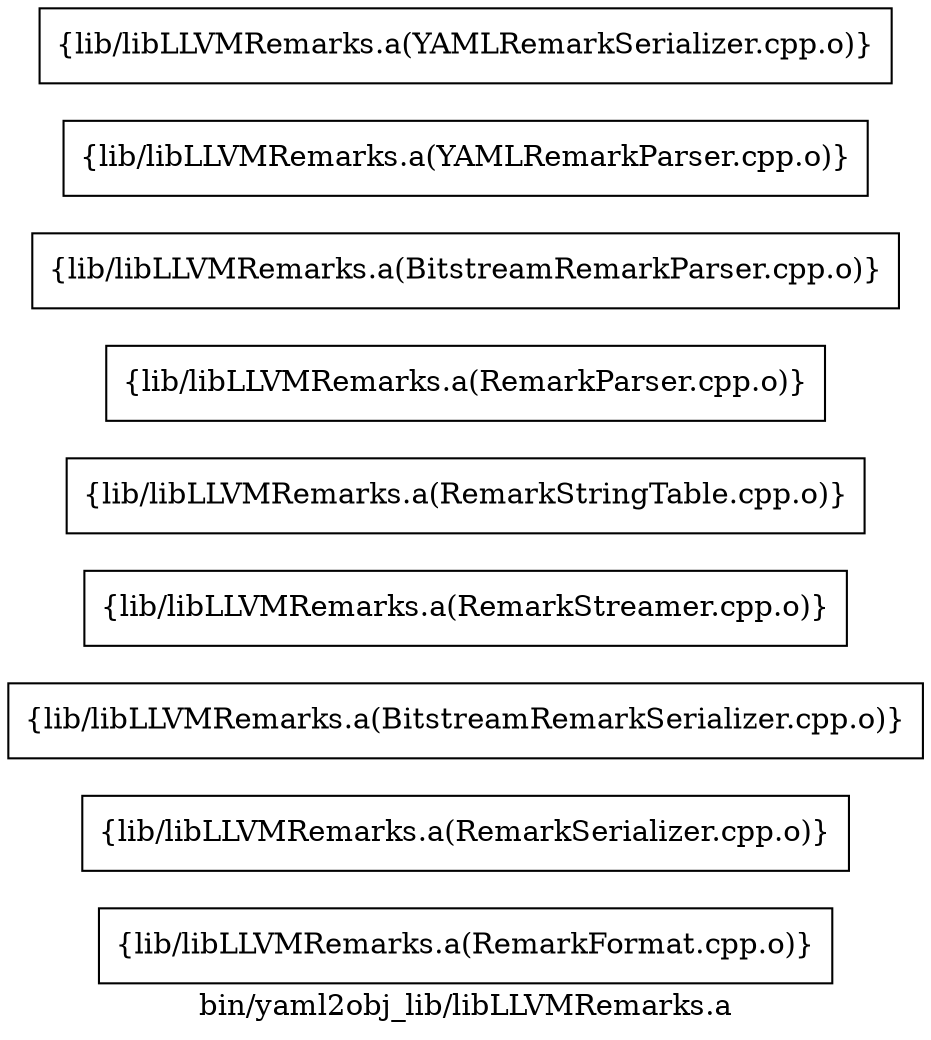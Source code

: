 digraph "bin/yaml2obj_lib/libLLVMRemarks.a" {
	label="bin/yaml2obj_lib/libLLVMRemarks.a";
	rankdir=LR;

	Node0x564099f324b8 [shape=record,shape=box,group=0,label="{lib/libLLVMRemarks.a(RemarkFormat.cpp.o)}"];
	Node0x564099f313d8 [shape=record,shape=box,group=0,label="{lib/libLLVMRemarks.a(RemarkSerializer.cpp.o)}"];
	Node0x564099f30ac8 [shape=record,shape=box,group=0,label="{lib/libLLVMRemarks.a(BitstreamRemarkSerializer.cpp.o)}"];
	Node0x564099f30d48 [shape=record,shape=box,group=0,label="{lib/libLLVMRemarks.a(RemarkStreamer.cpp.o)}"];
	Node0x564099f30708 [shape=record,shape=box,group=0,label="{lib/libLLVMRemarks.a(RemarkStringTable.cpp.o)}"];
	Node0x564099f2ddc8 [shape=record,shape=box,group=0,label="{lib/libLLVMRemarks.a(RemarkParser.cpp.o)}"];
	Node0x564099f2daa8 [shape=record,shape=box,group=0,label="{lib/libLLVMRemarks.a(BitstreamRemarkParser.cpp.o)}"];
	Node0x564099f2d378 [shape=record,shape=box,group=0,label="{lib/libLLVMRemarks.a(YAMLRemarkParser.cpp.o)}"];
	Node0x564099f2cc98 [shape=record,shape=box,group=0,label="{lib/libLLVMRemarks.a(YAMLRemarkSerializer.cpp.o)}"];
}
